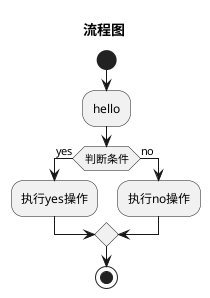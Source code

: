 @startuml
title:流程图
start
:hello;
if(判断条件) then (yes)
:执行yes操作;
else (no)
:执行no操作;
endif
stop

@enduml